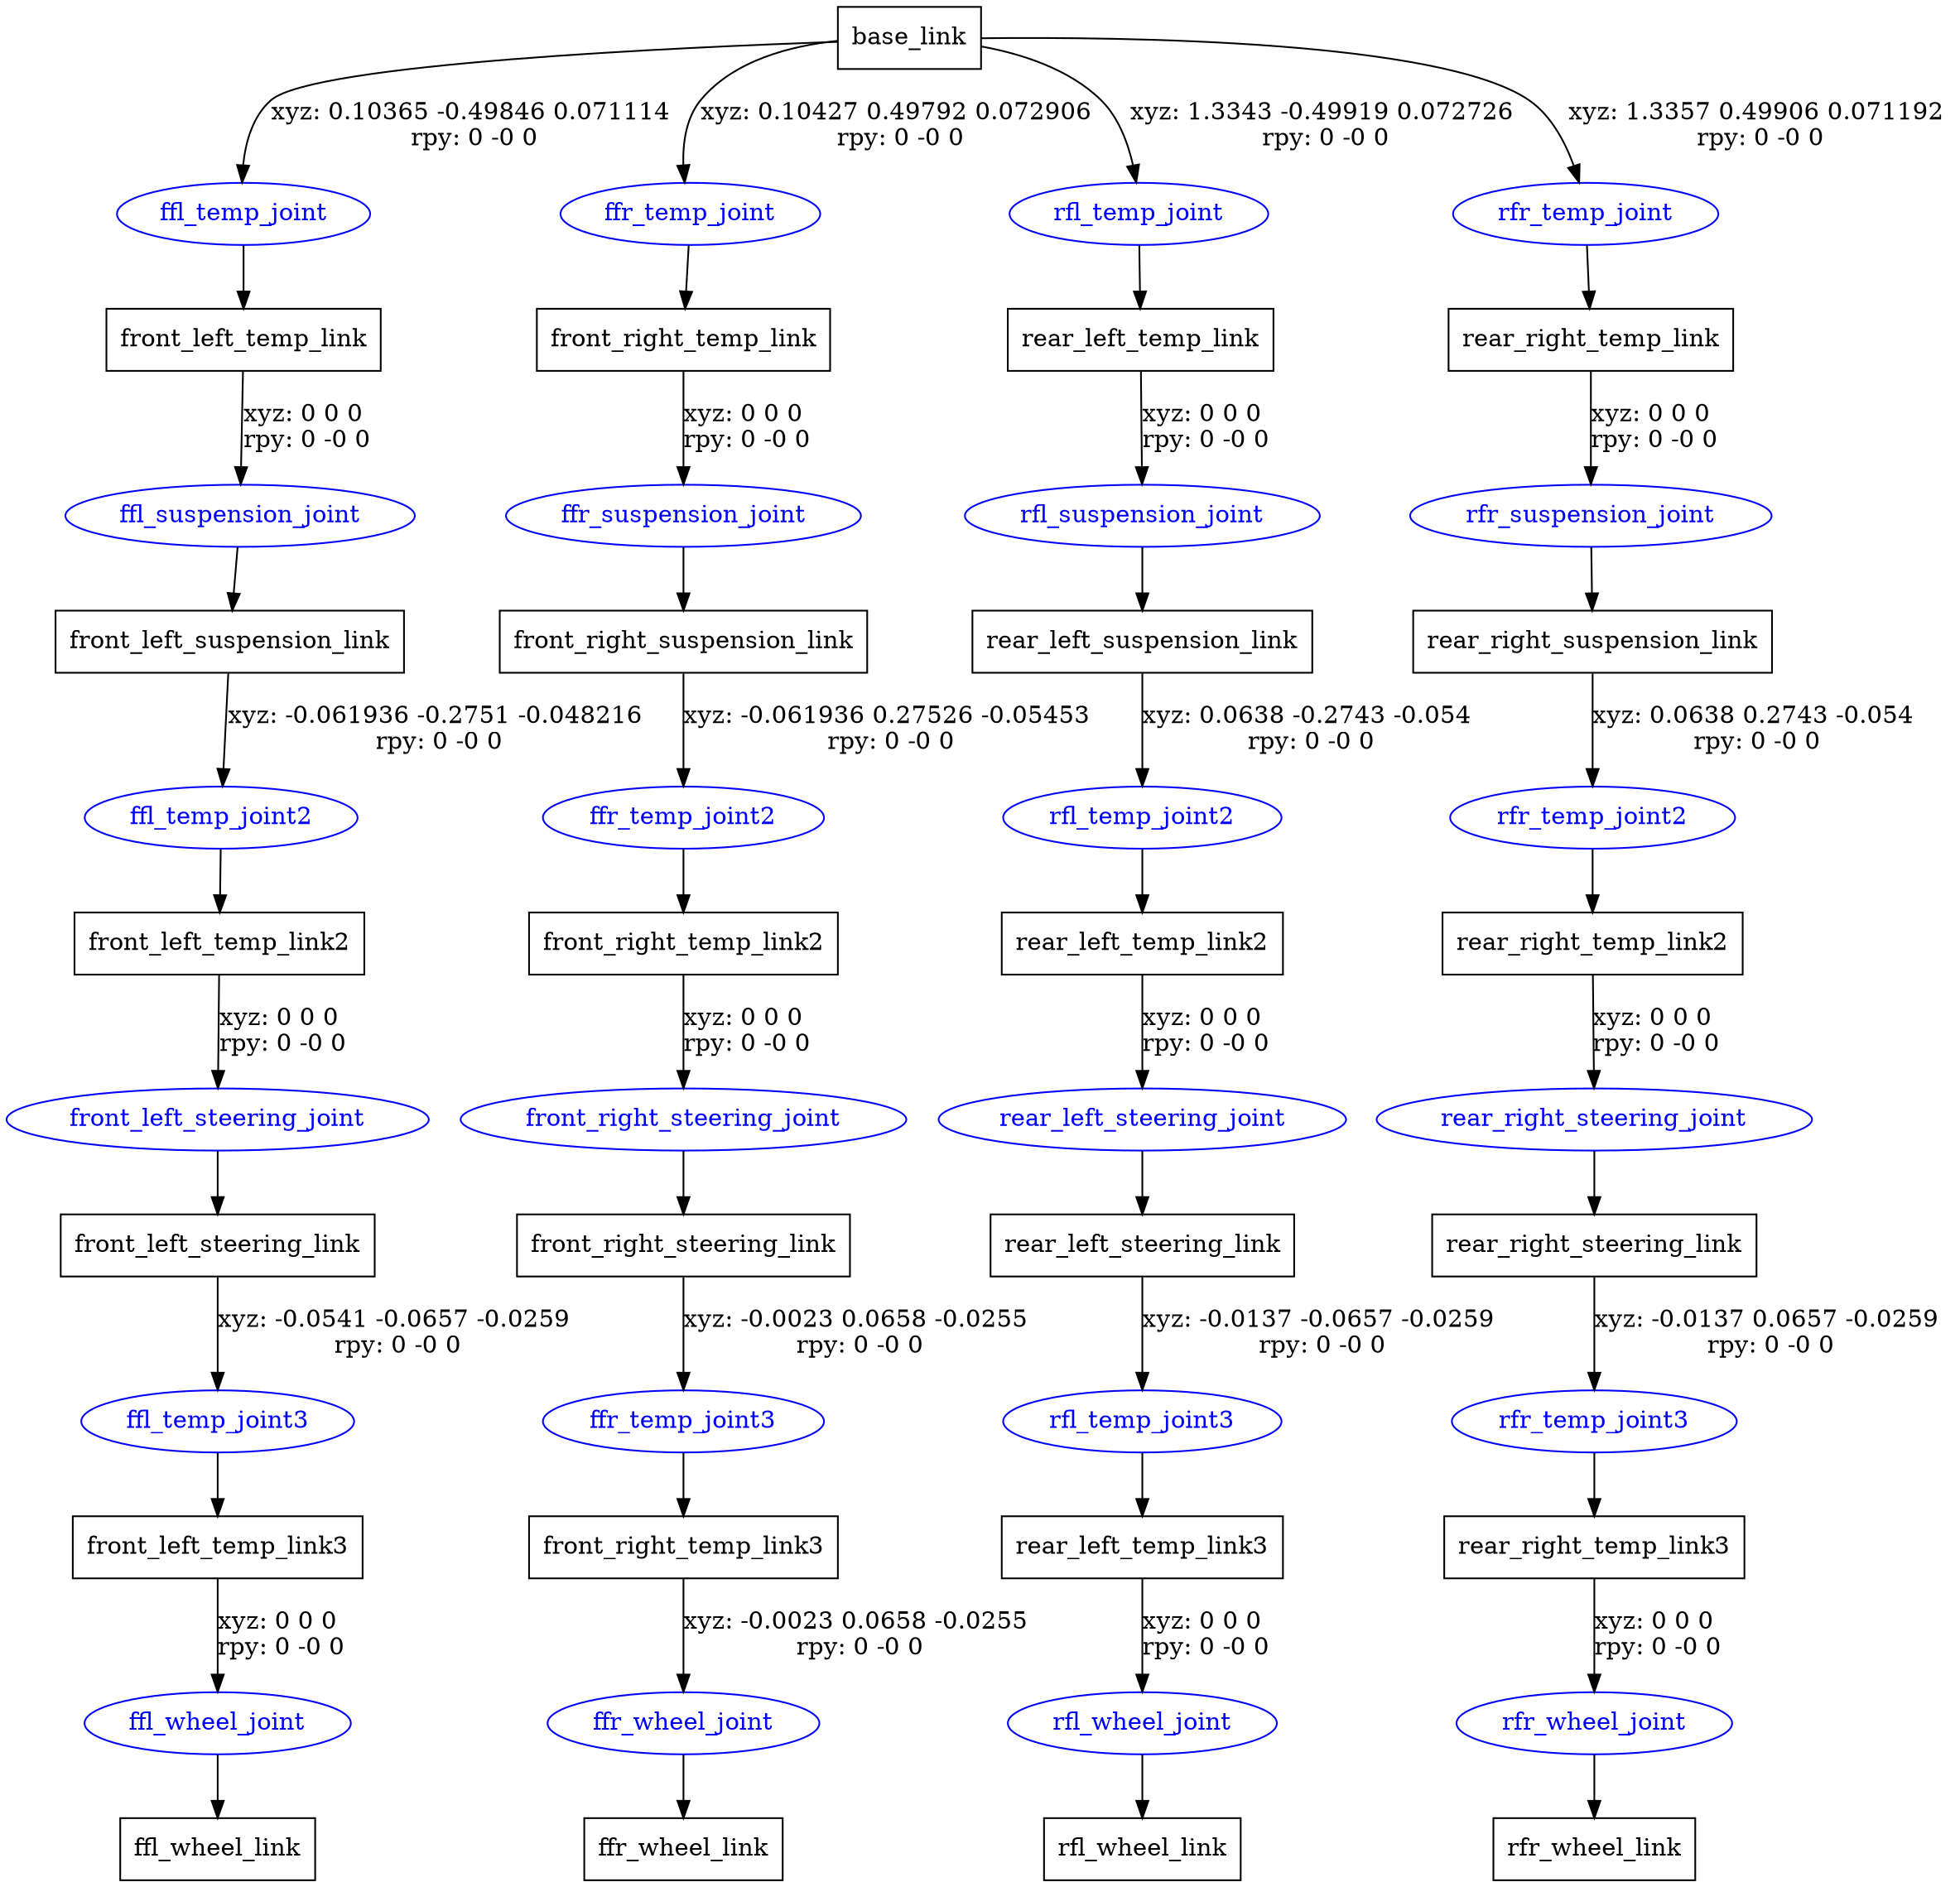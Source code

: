 digraph G {
node [shape=box];
"base_link" [label="base_link"];
"front_left_temp_link" [label="front_left_temp_link"];
"front_left_suspension_link" [label="front_left_suspension_link"];
"front_left_temp_link2" [label="front_left_temp_link2"];
"front_left_steering_link" [label="front_left_steering_link"];
"front_left_temp_link3" [label="front_left_temp_link3"];
"ffl_wheel_link" [label="ffl_wheel_link"];
"front_right_temp_link" [label="front_right_temp_link"];
"front_right_suspension_link" [label="front_right_suspension_link"];
"front_right_temp_link2" [label="front_right_temp_link2"];
"front_right_steering_link" [label="front_right_steering_link"];
"front_right_temp_link3" [label="front_right_temp_link3"];
"ffr_wheel_link" [label="ffr_wheel_link"];
"rear_left_temp_link" [label="rear_left_temp_link"];
"rear_left_suspension_link" [label="rear_left_suspension_link"];
"rear_left_temp_link2" [label="rear_left_temp_link2"];
"rear_left_steering_link" [label="rear_left_steering_link"];
"rear_left_temp_link3" [label="rear_left_temp_link3"];
"rfl_wheel_link" [label="rfl_wheel_link"];
"rear_right_temp_link" [label="rear_right_temp_link"];
"rear_right_suspension_link" [label="rear_right_suspension_link"];
"rear_right_temp_link2" [label="rear_right_temp_link2"];
"rear_right_steering_link" [label="rear_right_steering_link"];
"rear_right_temp_link3" [label="rear_right_temp_link3"];
"rfr_wheel_link" [label="rfr_wheel_link"];
node [shape=ellipse, color=blue, fontcolor=blue];
"base_link" -> "ffl_temp_joint" [label="xyz: 0.10365 -0.49846 0.071114 \nrpy: 0 -0 0"]
"ffl_temp_joint" -> "front_left_temp_link"
"front_left_temp_link" -> "ffl_suspension_joint" [label="xyz: 0 0 0 \nrpy: 0 -0 0"]
"ffl_suspension_joint" -> "front_left_suspension_link"
"front_left_suspension_link" -> "ffl_temp_joint2" [label="xyz: -0.061936 -0.2751 -0.048216 \nrpy: 0 -0 0"]
"ffl_temp_joint2" -> "front_left_temp_link2"
"front_left_temp_link2" -> "front_left_steering_joint" [label="xyz: 0 0 0 \nrpy: 0 -0 0"]
"front_left_steering_joint" -> "front_left_steering_link"
"front_left_steering_link" -> "ffl_temp_joint3" [label="xyz: -0.0541 -0.0657 -0.0259 \nrpy: 0 -0 0"]
"ffl_temp_joint3" -> "front_left_temp_link3"
"front_left_temp_link3" -> "ffl_wheel_joint" [label="xyz: 0 0 0 \nrpy: 0 -0 0"]
"ffl_wheel_joint" -> "ffl_wheel_link"
"base_link" -> "ffr_temp_joint" [label="xyz: 0.10427 0.49792 0.072906 \nrpy: 0 -0 0"]
"ffr_temp_joint" -> "front_right_temp_link"
"front_right_temp_link" -> "ffr_suspension_joint" [label="xyz: 0 0 0 \nrpy: 0 -0 0"]
"ffr_suspension_joint" -> "front_right_suspension_link"
"front_right_suspension_link" -> "ffr_temp_joint2" [label="xyz: -0.061936 0.27526 -0.05453 \nrpy: 0 -0 0"]
"ffr_temp_joint2" -> "front_right_temp_link2"
"front_right_temp_link2" -> "front_right_steering_joint" [label="xyz: 0 0 0 \nrpy: 0 -0 0"]
"front_right_steering_joint" -> "front_right_steering_link"
"front_right_steering_link" -> "ffr_temp_joint3" [label="xyz: -0.0023 0.0658 -0.0255 \nrpy: 0 -0 0"]
"ffr_temp_joint3" -> "front_right_temp_link3"
"front_right_temp_link3" -> "ffr_wheel_joint" [label="xyz: -0.0023 0.0658 -0.0255 \nrpy: 0 -0 0"]
"ffr_wheel_joint" -> "ffr_wheel_link"
"base_link" -> "rfl_temp_joint" [label="xyz: 1.3343 -0.49919 0.072726 \nrpy: 0 -0 0"]
"rfl_temp_joint" -> "rear_left_temp_link"
"rear_left_temp_link" -> "rfl_suspension_joint" [label="xyz: 0 0 0 \nrpy: 0 -0 0"]
"rfl_suspension_joint" -> "rear_left_suspension_link"
"rear_left_suspension_link" -> "rfl_temp_joint2" [label="xyz: 0.0638 -0.2743 -0.054 \nrpy: 0 -0 0"]
"rfl_temp_joint2" -> "rear_left_temp_link2"
"rear_left_temp_link2" -> "rear_left_steering_joint" [label="xyz: 0 0 0 \nrpy: 0 -0 0"]
"rear_left_steering_joint" -> "rear_left_steering_link"
"rear_left_steering_link" -> "rfl_temp_joint3" [label="xyz: -0.0137 -0.0657 -0.0259 \nrpy: 0 -0 0"]
"rfl_temp_joint3" -> "rear_left_temp_link3"
"rear_left_temp_link3" -> "rfl_wheel_joint" [label="xyz: 0 0 0 \nrpy: 0 -0 0"]
"rfl_wheel_joint" -> "rfl_wheel_link"
"base_link" -> "rfr_temp_joint" [label="xyz: 1.3357 0.49906 0.071192 \nrpy: 0 -0 0"]
"rfr_temp_joint" -> "rear_right_temp_link"
"rear_right_temp_link" -> "rfr_suspension_joint" [label="xyz: 0 0 0 \nrpy: 0 -0 0"]
"rfr_suspension_joint" -> "rear_right_suspension_link"
"rear_right_suspension_link" -> "rfr_temp_joint2" [label="xyz: 0.0638 0.2743 -0.054 \nrpy: 0 -0 0"]
"rfr_temp_joint2" -> "rear_right_temp_link2"
"rear_right_temp_link2" -> "rear_right_steering_joint" [label="xyz: 0 0 0 \nrpy: 0 -0 0"]
"rear_right_steering_joint" -> "rear_right_steering_link"
"rear_right_steering_link" -> "rfr_temp_joint3" [label="xyz: -0.0137 0.0657 -0.0259 \nrpy: 0 -0 0"]
"rfr_temp_joint3" -> "rear_right_temp_link3"
"rear_right_temp_link3" -> "rfr_wheel_joint" [label="xyz: 0 0 0 \nrpy: 0 -0 0"]
"rfr_wheel_joint" -> "rfr_wheel_link"
}
